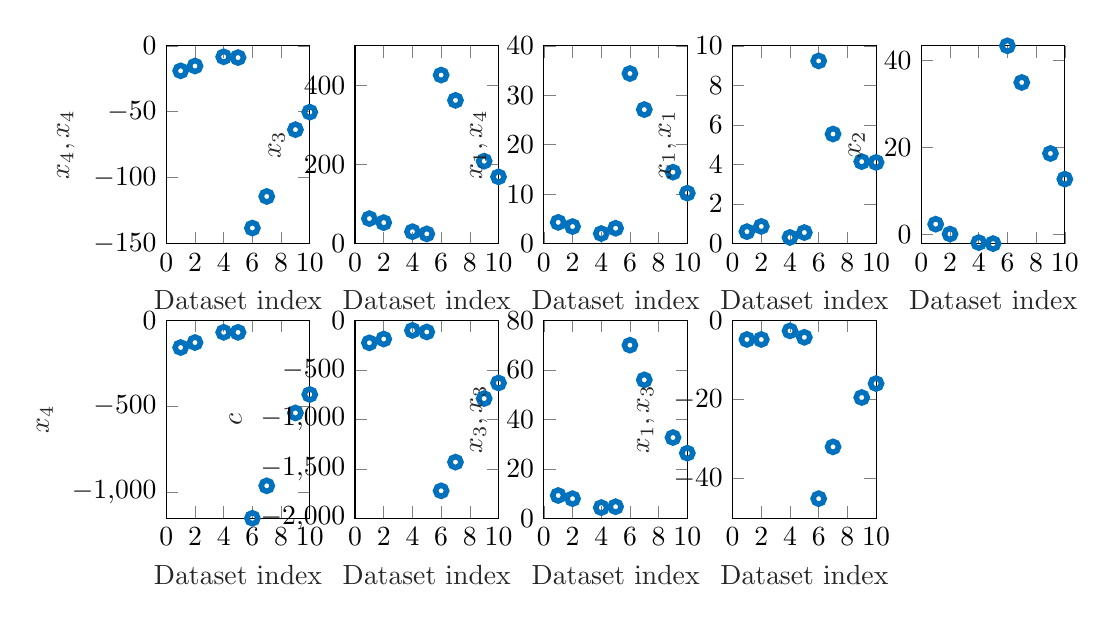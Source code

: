 % This file was created by matlab2tikz.
%
\definecolor{mycolor1}{rgb}{0.0,0.447,0.741}%
%
\begin{tikzpicture}

\begin{axis}[%
width=1.822cm,
height=2.512cm,
at={(0cm,3.488cm)},
scale only axis,
xmin=0,
xmax=10,
xlabel style={font=\color{white!15!black}},
xlabel={Dataset index},
ymin=-150,
ymax=0,
ylabel style={font=\color{white!15!black}},
ylabel={$x_4,x_4$},
axis background/.style={fill=white}
]
\addplot [color=mycolor1, line width=2.0pt, draw=none, mark=o, mark options={solid, mycolor1}, forget plot]
  table[row sep=crcr]{%
1	-18.97\\
2	-15.33\\
4	-8.335\\
5	-8.941\\
6	-138.21\\
7	-114.235\\
9	-63.581\\
10	-50.303\\
};
\end{axis}

\begin{axis}[%
width=1.822cm,
height=2.512cm,
at={(2.397cm,3.488cm)},
scale only axis,
xmin=0,
xmax=10,
xlabel style={font=\color{white!15!black}},
xlabel={Dataset index},
ymin=0,
ymax=500,
ylabel style={font=\color{white!15!black}},
ylabel={$x_3$},
axis background/.style={fill=white}
]
\addplot [color=mycolor1, line width=2.0pt, draw=none, mark=o, mark options={solid, mycolor1}, forget plot]
  table[row sep=crcr]{%
1	63.2\\
2	53.085\\
4	30.091\\
5	24.547\\
6	426.09\\
7	362.142\\
9	208.403\\
10	168.782\\
};
\end{axis}

\begin{axis}[%
width=1.822cm,
height=2.512cm,
at={(4.795cm,3.488cm)},
scale only axis,
xmin=0,
xmax=10,
xlabel style={font=\color{white!15!black}},
xlabel={Dataset index},
ymin=0,
ymax=40,
ylabel style={font=\color{white!15!black}},
ylabel={$x_1,x_4$},
axis background/.style={fill=white}
]
\addplot [color=mycolor1, line width=2.0pt, draw=none, mark=o, mark options={solid, mycolor1}, forget plot]
  table[row sep=crcr]{%
1	4.294\\
2	3.45\\
4	2.032\\
5	3.107\\
6	34.394\\
7	27.103\\
9	14.445\\
10	10.203\\
};
\end{axis}

\begin{axis}[%
width=1.822cm,
height=2.512cm,
at={(7.192cm,3.488cm)},
scale only axis,
xmin=0,
xmax=10,
xlabel style={font=\color{white!15!black}},
xlabel={Dataset index},
ymin=0,
ymax=10,
ylabel style={font=\color{white!15!black}},
ylabel={$x_1,x_1$},
axis background/.style={fill=white}
]
\addplot [color=mycolor1, line width=2.0pt, draw=none, mark=o, mark options={solid, mycolor1}, forget plot]
  table[row sep=crcr]{%
1	0.605\\
2	0.869\\
4	0.312\\
5	0.559\\
6	9.236\\
7	5.54\\
9	4.145\\
10	4.105\\
};
\end{axis}

\begin{axis}[%
width=1.822cm,
height=2.512cm,
at={(9.589cm,3.488cm)},
scale only axis,
xmin=0,
xmax=10,
xlabel style={font=\color{white!15!black}},
xlabel={Dataset index},
ymin=-2.13,
ymax=43.403,
ylabel style={font=\color{white!15!black}},
ylabel={$x_2$},
axis background/.style={fill=white}
]
\addplot [color=mycolor1, line width=2.0pt, draw=none, mark=o, mark options={solid, mycolor1}, forget plot]
  table[row sep=crcr]{%
1	2.341\\
2	0.072\\
4	-1.9\\
5	-2.13\\
6	43.403\\
7	34.965\\
9	18.618\\
10	12.715\\
};
\end{axis}

\begin{axis}[%
width=1.822cm,
height=2.512cm,
at={(0cm,0cm)},
scale only axis,
xmin=0,
xmax=10,
xlabel style={font=\color{white!15!black}},
xlabel={Dataset index},
ymin=-1153.951,
ymax=0,
ylabel style={font=\color{white!15!black}},
ylabel={$x_4$},
axis background/.style={fill=white}
]
\addplot [color=mycolor1, line width=2.0pt, draw=none, mark=o, mark options={solid, mycolor1}, forget plot]
  table[row sep=crcr]{%
1	-157.874\\
2	-128.814\\
4	-69.102\\
5	-69.292\\
6	-1153.951\\
7	-964.723\\
9	-539.506\\
10	-431.831\\
};
\end{axis}

\begin{axis}[%
width=1.822cm,
height=2.512cm,
at={(2.397cm,0cm)},
scale only axis,
xmin=0,
xmax=10,
xlabel style={font=\color{white!15!black}},
xlabel={Dataset index},
ymin=-2000,
ymax=0,
ylabel style={font=\color{white!15!black}},
ylabel={$c$},
axis background/.style={fill=white}
]
\addplot [color=mycolor1, line width=2.0pt, draw=none, mark=o, mark options={solid, mycolor1}, forget plot]
  table[row sep=crcr]{%
1	-226.027\\
2	-187.694\\
4	-100.5\\
5	-116.407\\
6	-1722.467\\
7	-1432.398\\
9	-789.682\\
10	-632.304\\
};
\end{axis}

\begin{axis}[%
width=1.822cm,
height=2.512cm,
at={(4.795cm,0cm)},
scale only axis,
xmin=0,
xmax=10,
xlabel style={font=\color{white!15!black}},
xlabel={Dataset index},
ymin=0,
ymax=80,
ylabel style={font=\color{white!15!black}},
ylabel={$x_3,x_3$},
axis background/.style={fill=white}
]
\addplot [color=mycolor1, line width=2.0pt, draw=none, mark=o, mark options={solid, mycolor1}, forget plot]
  table[row sep=crcr]{%
1	9.206\\
2	7.924\\
4	4.31\\
5	4.665\\
6	70.002\\
7	55.982\\
9	32.651\\
10	26.322\\
};
\end{axis}

\begin{axis}[%
width=1.822cm,
height=2.512cm,
at={(7.192cm,0cm)},
scale only axis,
xmin=0,
xmax=10,
xlabel style={font=\color{white!15!black}},
xlabel={Dataset index},
ymin=-50,
ymax=0,
ylabel style={font=\color{white!15!black}},
ylabel={$x_1,x_3$},
axis background/.style={fill=white}
]
\addplot [color=mycolor1, line width=2.0pt, draw=none, mark=o, mark options={solid, mycolor1}, forget plot]
  table[row sep=crcr]{%
1	-4.803\\
2	-4.804\\
4	-2.637\\
5	-4.258\\
6	-45.048\\
7	-31.953\\
9	-19.473\\
10	-15.954\\
};
\end{axis}
\end{tikzpicture}%